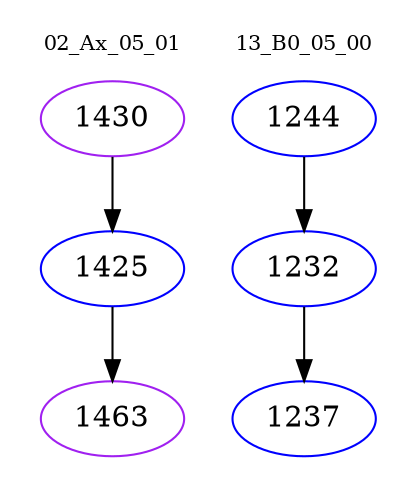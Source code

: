 digraph{
subgraph cluster_0 {
color = white
label = "02_Ax_05_01";
fontsize=10;
T0_1430 [label="1430", color="purple"]
T0_1430 -> T0_1425 [color="black"]
T0_1425 [label="1425", color="blue"]
T0_1425 -> T0_1463 [color="black"]
T0_1463 [label="1463", color="purple"]
}
subgraph cluster_1 {
color = white
label = "13_B0_05_00";
fontsize=10;
T1_1244 [label="1244", color="blue"]
T1_1244 -> T1_1232 [color="black"]
T1_1232 [label="1232", color="blue"]
T1_1232 -> T1_1237 [color="black"]
T1_1237 [label="1237", color="blue"]
}
}
